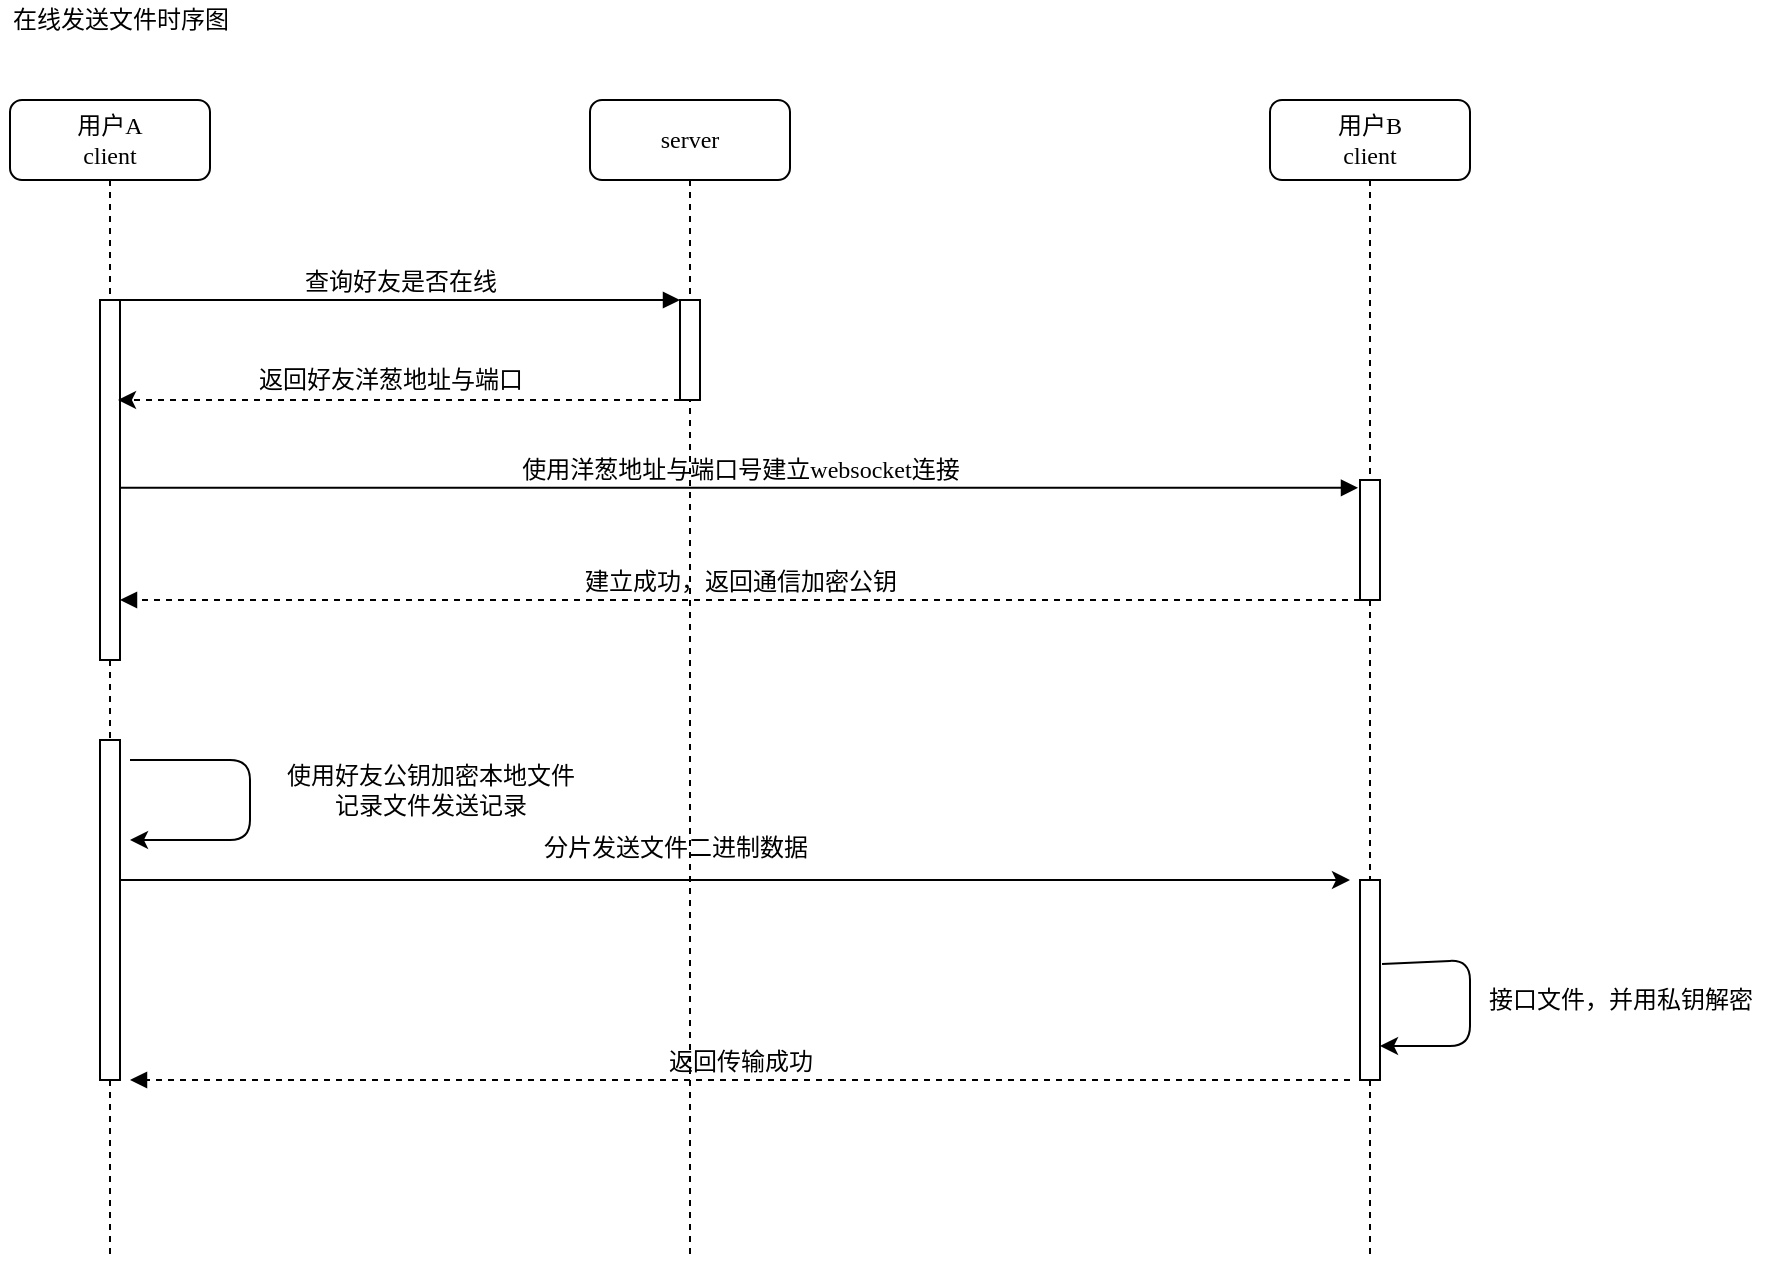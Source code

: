 <mxfile version="14.2.9" type="github">
  <diagram name="Page-1" id="13e1069c-82ec-6db2-03f1-153e76fe0fe0">
    <mxGraphModel dx="1989" dy="589" grid="1" gridSize="10" guides="1" tooltips="1" connect="1" arrows="1" fold="1" page="1" pageScale="1" pageWidth="1100" pageHeight="850" background="#ffffff" math="0" shadow="0">
      <root>
        <mxCell id="0" />
        <mxCell id="1" parent="0" />
        <mxCell id="7baba1c4bc27f4b0-2" value="server" style="shape=umlLifeline;perimeter=lifelinePerimeter;whiteSpace=wrap;html=1;container=1;collapsible=0;recursiveResize=0;outlineConnect=0;rounded=1;shadow=0;comic=0;labelBackgroundColor=none;strokeWidth=1;fontFamily=Verdana;fontSize=12;align=center;" parent="1" vertex="1">
          <mxGeometry x="290" y="80" width="100" height="580" as="geometry" />
        </mxCell>
        <mxCell id="7baba1c4bc27f4b0-10" value="" style="html=1;points=[];perimeter=orthogonalPerimeter;rounded=0;shadow=0;comic=0;labelBackgroundColor=none;strokeWidth=1;fontFamily=Verdana;fontSize=12;align=center;" parent="7baba1c4bc27f4b0-2" vertex="1">
          <mxGeometry x="45" y="100" width="10" height="50" as="geometry" />
        </mxCell>
        <mxCell id="7baba1c4bc27f4b0-3" value="用户B&lt;br&gt;client" style="shape=umlLifeline;perimeter=lifelinePerimeter;whiteSpace=wrap;html=1;container=1;collapsible=0;recursiveResize=0;outlineConnect=0;rounded=1;shadow=0;comic=0;labelBackgroundColor=none;strokeWidth=1;fontFamily=Verdana;fontSize=12;align=center;" parent="1" vertex="1">
          <mxGeometry x="630" y="80" width="100" height="580" as="geometry" />
        </mxCell>
        <mxCell id="7baba1c4bc27f4b0-13" value="" style="html=1;points=[];perimeter=orthogonalPerimeter;rounded=0;shadow=0;comic=0;labelBackgroundColor=none;strokeWidth=1;fontFamily=Verdana;fontSize=12;align=center;" parent="7baba1c4bc27f4b0-3" vertex="1">
          <mxGeometry x="45" y="190" width="10" height="60" as="geometry" />
        </mxCell>
        <mxCell id="n4fmqsLKEYairKb7sybN-13" value="" style="html=1;points=[];perimeter=orthogonalPerimeter;rounded=0;shadow=0;comic=0;labelBackgroundColor=none;strokeWidth=1;fontFamily=Verdana;fontSize=12;align=center;" parent="7baba1c4bc27f4b0-3" vertex="1">
          <mxGeometry x="45" y="390" width="10" height="100" as="geometry" />
        </mxCell>
        <mxCell id="n4fmqsLKEYairKb7sybN-14" value="" style="endArrow=classic;html=1;exitX=1.1;exitY=0.42;exitDx=0;exitDy=0;exitPerimeter=0;entryX=1;entryY=0.83;entryDx=0;entryDy=0;entryPerimeter=0;" parent="7baba1c4bc27f4b0-3" source="n4fmqsLKEYairKb7sybN-13" target="n4fmqsLKEYairKb7sybN-13" edge="1">
          <mxGeometry width="50" height="50" relative="1" as="geometry">
            <mxPoint x="-40" y="450" as="sourcePoint" />
            <mxPoint x="120" y="460" as="targetPoint" />
            <Array as="points">
              <mxPoint x="100" y="430" />
              <mxPoint x="100" y="473" />
            </Array>
          </mxGeometry>
        </mxCell>
        <mxCell id="7baba1c4bc27f4b0-8" value="用户A&lt;br&gt;client" style="shape=umlLifeline;perimeter=lifelinePerimeter;whiteSpace=wrap;html=1;container=1;collapsible=0;recursiveResize=0;outlineConnect=0;rounded=1;shadow=0;comic=0;labelBackgroundColor=none;strokeWidth=1;fontFamily=Verdana;fontSize=12;align=center;" parent="1" vertex="1">
          <mxGeometry y="80" width="100" height="580" as="geometry" />
        </mxCell>
        <mxCell id="7baba1c4bc27f4b0-9" value="" style="html=1;points=[];perimeter=orthogonalPerimeter;rounded=0;shadow=0;comic=0;labelBackgroundColor=none;strokeWidth=1;fontFamily=Verdana;fontSize=12;align=center;" parent="7baba1c4bc27f4b0-8" vertex="1">
          <mxGeometry x="45" y="100" width="10" height="180" as="geometry" />
        </mxCell>
        <mxCell id="n4fmqsLKEYairKb7sybN-8" value="" style="html=1;points=[];perimeter=orthogonalPerimeter;rounded=0;shadow=0;comic=0;labelBackgroundColor=none;strokeWidth=1;fontFamily=Verdana;fontSize=12;align=center;" parent="7baba1c4bc27f4b0-8" vertex="1">
          <mxGeometry x="45" y="320" width="10" height="170" as="geometry" />
        </mxCell>
        <mxCell id="7baba1c4bc27f4b0-23" value="使用洋葱地址与端口号建立websocket连接" style="html=1;verticalAlign=bottom;endArrow=block;entryX=-0.1;entryY=0.065;labelBackgroundColor=none;fontFamily=Verdana;fontSize=12;entryDx=0;entryDy=0;entryPerimeter=0;" parent="1" source="7baba1c4bc27f4b0-9" target="7baba1c4bc27f4b0-13" edge="1">
          <mxGeometry relative="1" as="geometry">
            <mxPoint x="510" y="420" as="sourcePoint" />
            <mxPoint x="585" y="440" as="targetPoint" />
          </mxGeometry>
        </mxCell>
        <mxCell id="7baba1c4bc27f4b0-11" value="查询好友是否在线" style="html=1;verticalAlign=bottom;endArrow=block;entryX=0;entryY=0;labelBackgroundColor=none;fontFamily=Verdana;fontSize=12;edgeStyle=elbowEdgeStyle;elbow=vertical;" parent="1" source="7baba1c4bc27f4b0-9" target="7baba1c4bc27f4b0-10" edge="1">
          <mxGeometry relative="1" as="geometry">
            <mxPoint x="220" y="190" as="sourcePoint" />
          </mxGeometry>
        </mxCell>
        <mxCell id="n4fmqsLKEYairKb7sybN-1" value="在线发送文件时序图" style="text;html=1;align=center;verticalAlign=middle;resizable=0;points=[];autosize=1;" parent="1" vertex="1">
          <mxGeometry x="-5" y="30" width="120" height="20" as="geometry" />
        </mxCell>
        <mxCell id="n4fmqsLKEYairKb7sybN-2" style="edgeStyle=orthogonalEdgeStyle;rounded=0;orthogonalLoop=1;jettySize=auto;html=1;dashed=1;" parent="1" source="7baba1c4bc27f4b0-10" edge="1">
          <mxGeometry relative="1" as="geometry">
            <mxPoint x="54" y="230" as="targetPoint" />
            <Array as="points">
              <mxPoint x="280" y="230" />
              <mxPoint x="280" y="230" />
            </Array>
          </mxGeometry>
        </mxCell>
        <mxCell id="n4fmqsLKEYairKb7sybN-5" value="返回好友洋葱地址与端口" style="text;html=1;align=center;verticalAlign=middle;resizable=0;points=[];autosize=1;" parent="1" vertex="1">
          <mxGeometry x="115" y="210" width="150" height="20" as="geometry" />
        </mxCell>
        <mxCell id="n4fmqsLKEYairKb7sybN-6" value="建立成功，返回通信加密公钥" style="html=1;verticalAlign=bottom;endArrow=block;labelBackgroundColor=none;fontFamily=Verdana;fontSize=12;exitX=0;exitY=1;exitDx=0;exitDy=0;exitPerimeter=0;dashed=1;" parent="1" source="7baba1c4bc27f4b0-13" target="7baba1c4bc27f4b0-9" edge="1">
          <mxGeometry relative="1" as="geometry">
            <mxPoint x="620" y="310" as="sourcePoint" />
            <mxPoint x="684" y="330" as="targetPoint" />
          </mxGeometry>
        </mxCell>
        <mxCell id="n4fmqsLKEYairKb7sybN-9" value="" style="endArrow=classic;html=1;" parent="1" edge="1">
          <mxGeometry width="50" height="50" relative="1" as="geometry">
            <mxPoint x="60" y="410" as="sourcePoint" />
            <mxPoint x="60" y="450" as="targetPoint" />
            <Array as="points">
              <mxPoint x="120" y="410" />
              <mxPoint x="120" y="450" />
            </Array>
          </mxGeometry>
        </mxCell>
        <mxCell id="n4fmqsLKEYairKb7sybN-10" value="使用好友公钥加密本地文件&lt;br&gt;记录文件发送记录" style="text;html=1;align=center;verticalAlign=middle;resizable=0;points=[];autosize=1;" parent="1" vertex="1">
          <mxGeometry x="130" y="410" width="160" height="30" as="geometry" />
        </mxCell>
        <mxCell id="n4fmqsLKEYairKb7sybN-11" value="" style="endArrow=classic;html=1;" parent="1" source="n4fmqsLKEYairKb7sybN-8" edge="1">
          <mxGeometry width="50" height="50" relative="1" as="geometry">
            <mxPoint x="60" y="470" as="sourcePoint" />
            <mxPoint x="670" y="470" as="targetPoint" />
          </mxGeometry>
        </mxCell>
        <mxCell id="n4fmqsLKEYairKb7sybN-15" value="&lt;div style=&quot;text-align: center&quot;&gt;&lt;span&gt;&lt;font face=&quot;verdana&quot;&gt;分片发送文件二进制数据&lt;/font&gt;&lt;/span&gt;&lt;/div&gt;" style="text;whiteSpace=wrap;html=1;" parent="1" vertex="1">
          <mxGeometry x="265" y="440" width="260" height="30" as="geometry" />
        </mxCell>
        <mxCell id="n4fmqsLKEYairKb7sybN-16" value="接口文件，并用私钥解密" style="text;html=1;align=center;verticalAlign=middle;resizable=0;points=[];autosize=1;" parent="1" vertex="1">
          <mxGeometry x="730" y="520" width="150" height="20" as="geometry" />
        </mxCell>
        <mxCell id="n4fmqsLKEYairKb7sybN-17" value="返回传输成功" style="html=1;verticalAlign=bottom;endArrow=block;labelBackgroundColor=none;fontFamily=Verdana;fontSize=12;exitX=0;exitY=1;exitDx=0;exitDy=0;exitPerimeter=0;dashed=1;" parent="1" edge="1">
          <mxGeometry relative="1" as="geometry">
            <mxPoint x="670" y="570" as="sourcePoint" />
            <mxPoint x="60" y="570" as="targetPoint" />
          </mxGeometry>
        </mxCell>
      </root>
    </mxGraphModel>
  </diagram>
</mxfile>
